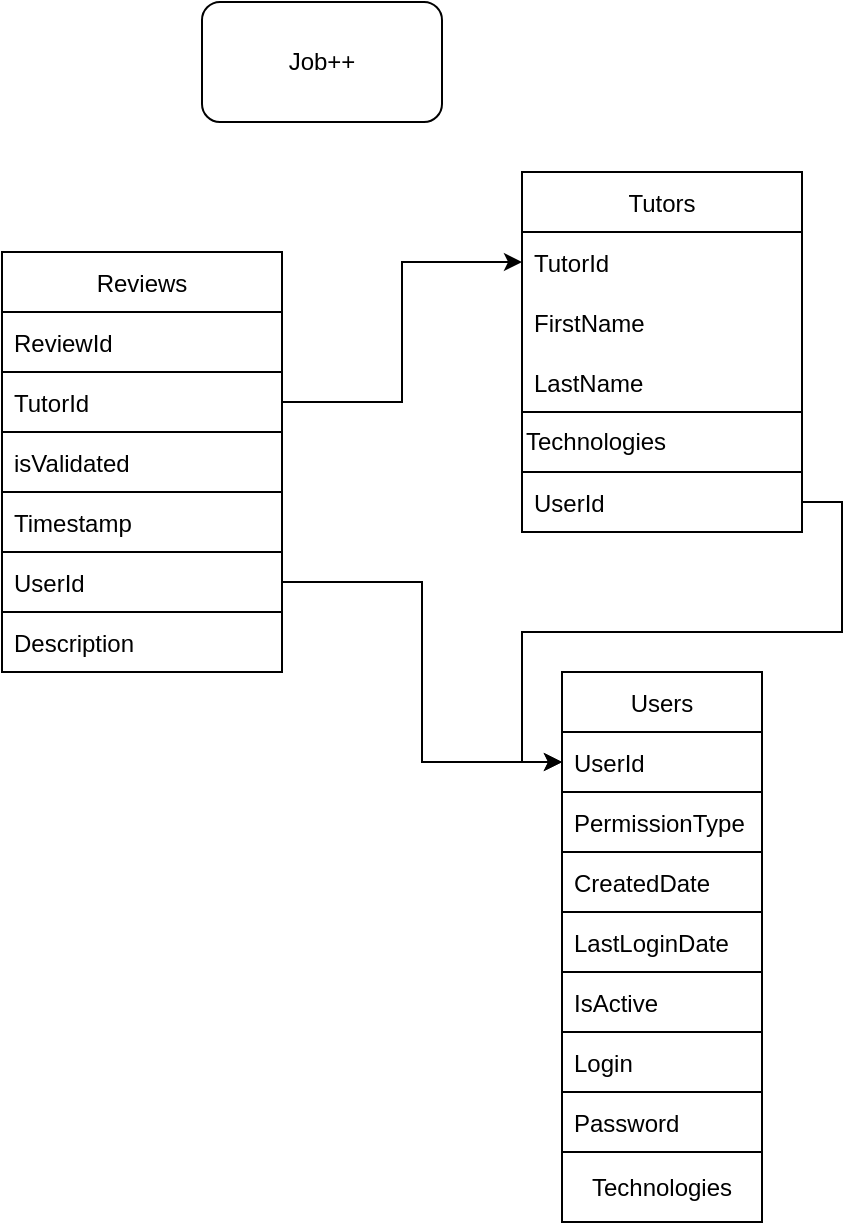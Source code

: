 <mxfile version="20.0.4" type="github"><diagram id="wccBdDFyRFkUmfeS-EkB" name="Page-1"><mxGraphModel dx="868" dy="450" grid="1" gridSize="10" guides="1" tooltips="1" connect="1" arrows="1" fold="1" page="1" pageScale="1" pageWidth="827" pageHeight="1169" math="0" shadow="0"><root><mxCell id="0"/><mxCell id="1" parent="0"/><mxCell id="nXmtdxjM0oqpbhqeiXkt-1" value="Tutors" style="swimlane;fontStyle=0;childLayout=stackLayout;horizontal=1;startSize=30;horizontalStack=0;resizeParent=1;resizeParentMax=0;resizeLast=0;collapsible=1;marginBottom=0;fillColor=none;" vertex="1" parent="1"><mxGeometry x="330" y="335" width="140" height="180" as="geometry"/></mxCell><mxCell id="nXmtdxjM0oqpbhqeiXkt-2" value="TutorId" style="text;strokeColor=none;fillColor=none;align=left;verticalAlign=middle;spacingLeft=4;spacingRight=4;overflow=hidden;points=[[0,0.5],[1,0.5]];portConstraint=eastwest;rotatable=0;" vertex="1" parent="nXmtdxjM0oqpbhqeiXkt-1"><mxGeometry y="30" width="140" height="30" as="geometry"/></mxCell><mxCell id="nXmtdxjM0oqpbhqeiXkt-3" value="FirstName" style="text;strokeColor=none;fillColor=none;align=left;verticalAlign=middle;spacingLeft=4;spacingRight=4;overflow=hidden;points=[[0,0.5],[1,0.5]];portConstraint=eastwest;rotatable=0;" vertex="1" parent="nXmtdxjM0oqpbhqeiXkt-1"><mxGeometry y="60" width="140" height="30" as="geometry"/></mxCell><mxCell id="nXmtdxjM0oqpbhqeiXkt-4" value="LastName" style="text;strokeColor=none;fillColor=none;align=left;verticalAlign=middle;spacingLeft=4;spacingRight=4;overflow=hidden;points=[[0,0.5],[1,0.5]];portConstraint=eastwest;rotatable=0;" vertex="1" parent="nXmtdxjM0oqpbhqeiXkt-1"><mxGeometry y="90" width="140" height="30" as="geometry"/></mxCell><mxCell id="nXmtdxjM0oqpbhqeiXkt-25" value="Technologies" style="rounded=0;whiteSpace=wrap;html=1;align=left;" vertex="1" parent="nXmtdxjM0oqpbhqeiXkt-1"><mxGeometry y="120" width="140" height="30" as="geometry"/></mxCell><mxCell id="nXmtdxjM0oqpbhqeiXkt-16" value="UserId" style="text;strokeColor=default;fillColor=none;align=left;verticalAlign=middle;spacingLeft=4;spacingRight=4;overflow=hidden;points=[[0,0.5],[1,0.5]];portConstraint=eastwest;rotatable=0;" vertex="1" parent="nXmtdxjM0oqpbhqeiXkt-1"><mxGeometry y="150" width="140" height="30" as="geometry"/></mxCell><mxCell id="nXmtdxjM0oqpbhqeiXkt-5" value="Users" style="swimlane;fontStyle=0;childLayout=stackLayout;horizontal=1;startSize=30;horizontalStack=0;resizeParent=1;resizeParentMax=0;resizeLast=0;collapsible=1;marginBottom=0;swimlaneLine=1;" vertex="1" parent="1"><mxGeometry x="350" y="585" width="100" height="120" as="geometry"/></mxCell><mxCell id="nXmtdxjM0oqpbhqeiXkt-6" value="UserId" style="text;strokeColor=none;fillColor=none;align=left;verticalAlign=middle;spacingLeft=4;spacingRight=4;overflow=hidden;points=[[0,0.5],[1,0.5]];portConstraint=eastwest;rotatable=0;" vertex="1" parent="nXmtdxjM0oqpbhqeiXkt-5"><mxGeometry y="30" width="100" height="30" as="geometry"/></mxCell><mxCell id="nXmtdxjM0oqpbhqeiXkt-7" value="PermissionType" style="text;strokeColor=default;fillColor=none;align=left;verticalAlign=middle;spacingLeft=4;spacingRight=4;overflow=hidden;points=[[0,0.5],[1,0.5]];portConstraint=eastwest;rotatable=0;" vertex="1" parent="nXmtdxjM0oqpbhqeiXkt-5"><mxGeometry y="60" width="100" height="30" as="geometry"/></mxCell><mxCell id="nXmtdxjM0oqpbhqeiXkt-8" value="CreatedDate" style="text;strokeColor=default;fillColor=none;align=left;verticalAlign=middle;spacingLeft=4;spacingRight=4;overflow=hidden;points=[[0,0.5],[1,0.5]];portConstraint=eastwest;rotatable=0;" vertex="1" parent="nXmtdxjM0oqpbhqeiXkt-5"><mxGeometry y="90" width="100" height="30" as="geometry"/></mxCell><mxCell id="nXmtdxjM0oqpbhqeiXkt-9" value="Reviews" style="swimlane;fontStyle=0;childLayout=stackLayout;horizontal=1;startSize=30;horizontalStack=0;resizeParent=1;resizeParentMax=0;resizeLast=0;collapsible=1;marginBottom=0;" vertex="1" parent="1"><mxGeometry x="70" y="375" width="140" height="120" as="geometry"/></mxCell><mxCell id="nXmtdxjM0oqpbhqeiXkt-10" value="ReviewId" style="text;strokeColor=none;fillColor=none;align=left;verticalAlign=middle;spacingLeft=4;spacingRight=4;overflow=hidden;points=[[0,0.5],[1,0.5]];portConstraint=eastwest;rotatable=0;" vertex="1" parent="nXmtdxjM0oqpbhqeiXkt-9"><mxGeometry y="30" width="140" height="30" as="geometry"/></mxCell><mxCell id="nXmtdxjM0oqpbhqeiXkt-11" value="TutorId" style="text;strokeColor=default;fillColor=none;align=left;verticalAlign=middle;spacingLeft=4;spacingRight=4;overflow=hidden;points=[[0,0.5],[1,0.5]];portConstraint=eastwest;rotatable=0;" vertex="1" parent="nXmtdxjM0oqpbhqeiXkt-9"><mxGeometry y="60" width="140" height="30" as="geometry"/></mxCell><mxCell id="nXmtdxjM0oqpbhqeiXkt-12" value="isValidated" style="text;strokeColor=none;fillColor=none;align=left;verticalAlign=middle;spacingLeft=4;spacingRight=4;overflow=hidden;points=[[0,0.5],[1,0.5]];portConstraint=eastwest;rotatable=0;" vertex="1" parent="nXmtdxjM0oqpbhqeiXkt-9"><mxGeometry y="90" width="140" height="30" as="geometry"/></mxCell><mxCell id="nXmtdxjM0oqpbhqeiXkt-13" value="LastLoginDate" style="text;strokeColor=default;fillColor=none;align=left;verticalAlign=middle;spacingLeft=4;spacingRight=4;overflow=hidden;points=[[0,0.5],[1,0.5]];portConstraint=eastwest;rotatable=0;rounded=0;" vertex="1" parent="1"><mxGeometry x="350" y="705" width="100" height="30" as="geometry"/></mxCell><mxCell id="nXmtdxjM0oqpbhqeiXkt-14" value="IsActive" style="text;strokeColor=default;fillColor=none;align=left;verticalAlign=middle;spacingLeft=4;spacingRight=4;overflow=hidden;points=[[0,0.5],[1,0.5]];portConstraint=eastwest;rotatable=0;" vertex="1" parent="1"><mxGeometry x="350" y="735" width="100" height="30" as="geometry"/></mxCell><mxCell id="nXmtdxjM0oqpbhqeiXkt-15" style="edgeStyle=orthogonalEdgeStyle;rounded=0;orthogonalLoop=1;jettySize=auto;html=1;exitX=1;exitY=0.5;exitDx=0;exitDy=0;entryX=0;entryY=0.5;entryDx=0;entryDy=0;" edge="1" parent="1" source="nXmtdxjM0oqpbhqeiXkt-16" target="nXmtdxjM0oqpbhqeiXkt-6"><mxGeometry relative="1" as="geometry"/></mxCell><mxCell id="nXmtdxjM0oqpbhqeiXkt-17" style="edgeStyle=orthogonalEdgeStyle;rounded=0;orthogonalLoop=1;jettySize=auto;html=1;exitX=1;exitY=0.5;exitDx=0;exitDy=0;entryX=0;entryY=0.5;entryDx=0;entryDy=0;" edge="1" parent="1" source="nXmtdxjM0oqpbhqeiXkt-11" target="nXmtdxjM0oqpbhqeiXkt-2"><mxGeometry relative="1" as="geometry"/></mxCell><mxCell id="nXmtdxjM0oqpbhqeiXkt-18" value="Timestamp" style="text;strokeColor=default;fillColor=none;align=left;verticalAlign=middle;spacingLeft=4;spacingRight=4;overflow=hidden;points=[[0,0.5],[1,0.5]];portConstraint=eastwest;rotatable=0;" vertex="1" parent="1"><mxGeometry x="70" y="495" width="140" height="30" as="geometry"/></mxCell><mxCell id="nXmtdxjM0oqpbhqeiXkt-19" value="Description" style="text;strokeColor=default;fillColor=none;align=left;verticalAlign=middle;spacingLeft=4;spacingRight=4;overflow=hidden;points=[[0,0.5],[1,0.5]];portConstraint=eastwest;rotatable=0;" vertex="1" parent="1"><mxGeometry x="70" y="555" width="140" height="30" as="geometry"/></mxCell><mxCell id="nXmtdxjM0oqpbhqeiXkt-20" style="edgeStyle=orthogonalEdgeStyle;rounded=0;orthogonalLoop=1;jettySize=auto;html=1;exitX=1;exitY=0.5;exitDx=0;exitDy=0;entryX=0;entryY=0.5;entryDx=0;entryDy=0;" edge="1" parent="1" source="nXmtdxjM0oqpbhqeiXkt-21" target="nXmtdxjM0oqpbhqeiXkt-6"><mxGeometry relative="1" as="geometry"/></mxCell><mxCell id="nXmtdxjM0oqpbhqeiXkt-21" value="UserId" style="text;strokeColor=default;fillColor=none;align=left;verticalAlign=middle;spacingLeft=4;spacingRight=4;overflow=hidden;points=[[0,0.5],[1,0.5]];portConstraint=eastwest;rotatable=0;" vertex="1" parent="1"><mxGeometry x="70" y="525" width="140" height="30" as="geometry"/></mxCell><mxCell id="nXmtdxjM0oqpbhqeiXkt-22" value="Login" style="text;strokeColor=default;fillColor=none;align=left;verticalAlign=middle;spacingLeft=4;spacingRight=4;overflow=hidden;points=[[0,0.5],[1,0.5]];portConstraint=eastwest;rotatable=0;" vertex="1" parent="1"><mxGeometry x="350" y="765" width="100" height="30" as="geometry"/></mxCell><mxCell id="nXmtdxjM0oqpbhqeiXkt-23" value="Password" style="text;strokeColor=default;fillColor=none;align=left;verticalAlign=middle;spacingLeft=4;spacingRight=4;overflow=hidden;points=[[0,0.5],[1,0.5]];portConstraint=eastwest;rotatable=0;" vertex="1" parent="1"><mxGeometry x="350" y="795" width="100" height="30" as="geometry"/></mxCell><mxCell id="nXmtdxjM0oqpbhqeiXkt-24" value="Job++" style="rounded=1;whiteSpace=wrap;html=1;strokeColor=default;" vertex="1" parent="1"><mxGeometry x="170" y="250" width="120" height="60" as="geometry"/></mxCell><mxCell id="nXmtdxjM0oqpbhqeiXkt-27" value="Technologies" style="rounded=0;whiteSpace=wrap;html=1;fillColor=none;" vertex="1" parent="1"><mxGeometry x="350" y="825" width="100" height="35" as="geometry"/></mxCell></root></mxGraphModel></diagram></mxfile>